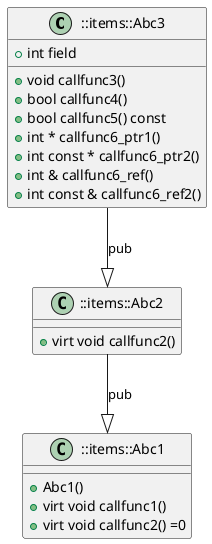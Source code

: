 @startuml

class "::items::Abc3" as item_0 {
    {field} + int field
    {method} + void callfunc3() 
    {method} + bool callfunc4() 
    {method} + bool callfunc5() const
    {method} + int * callfunc6_ptr1() 
    {method} + int const * callfunc6_ptr2() 
    {method} + int & callfunc6_ref() 
    {method} + int const & callfunc6_ref2() 
}
class "::items::Abc2" as item_1 {
    {method} +virt void callfunc2() 
}
class "::items::Abc1" as item_2 {
    {method} +  Abc1() 
    {method} +virt void callfunc1() 
    {method} +virt void callfunc2() =0
}

' ::items::Abc3 --|> ::items::Abc2
item_0 --|> item_1: "pub"
' ::items::Abc2 --|> ::items::Abc1
item_1 --|> item_2: "pub"

@enduml
